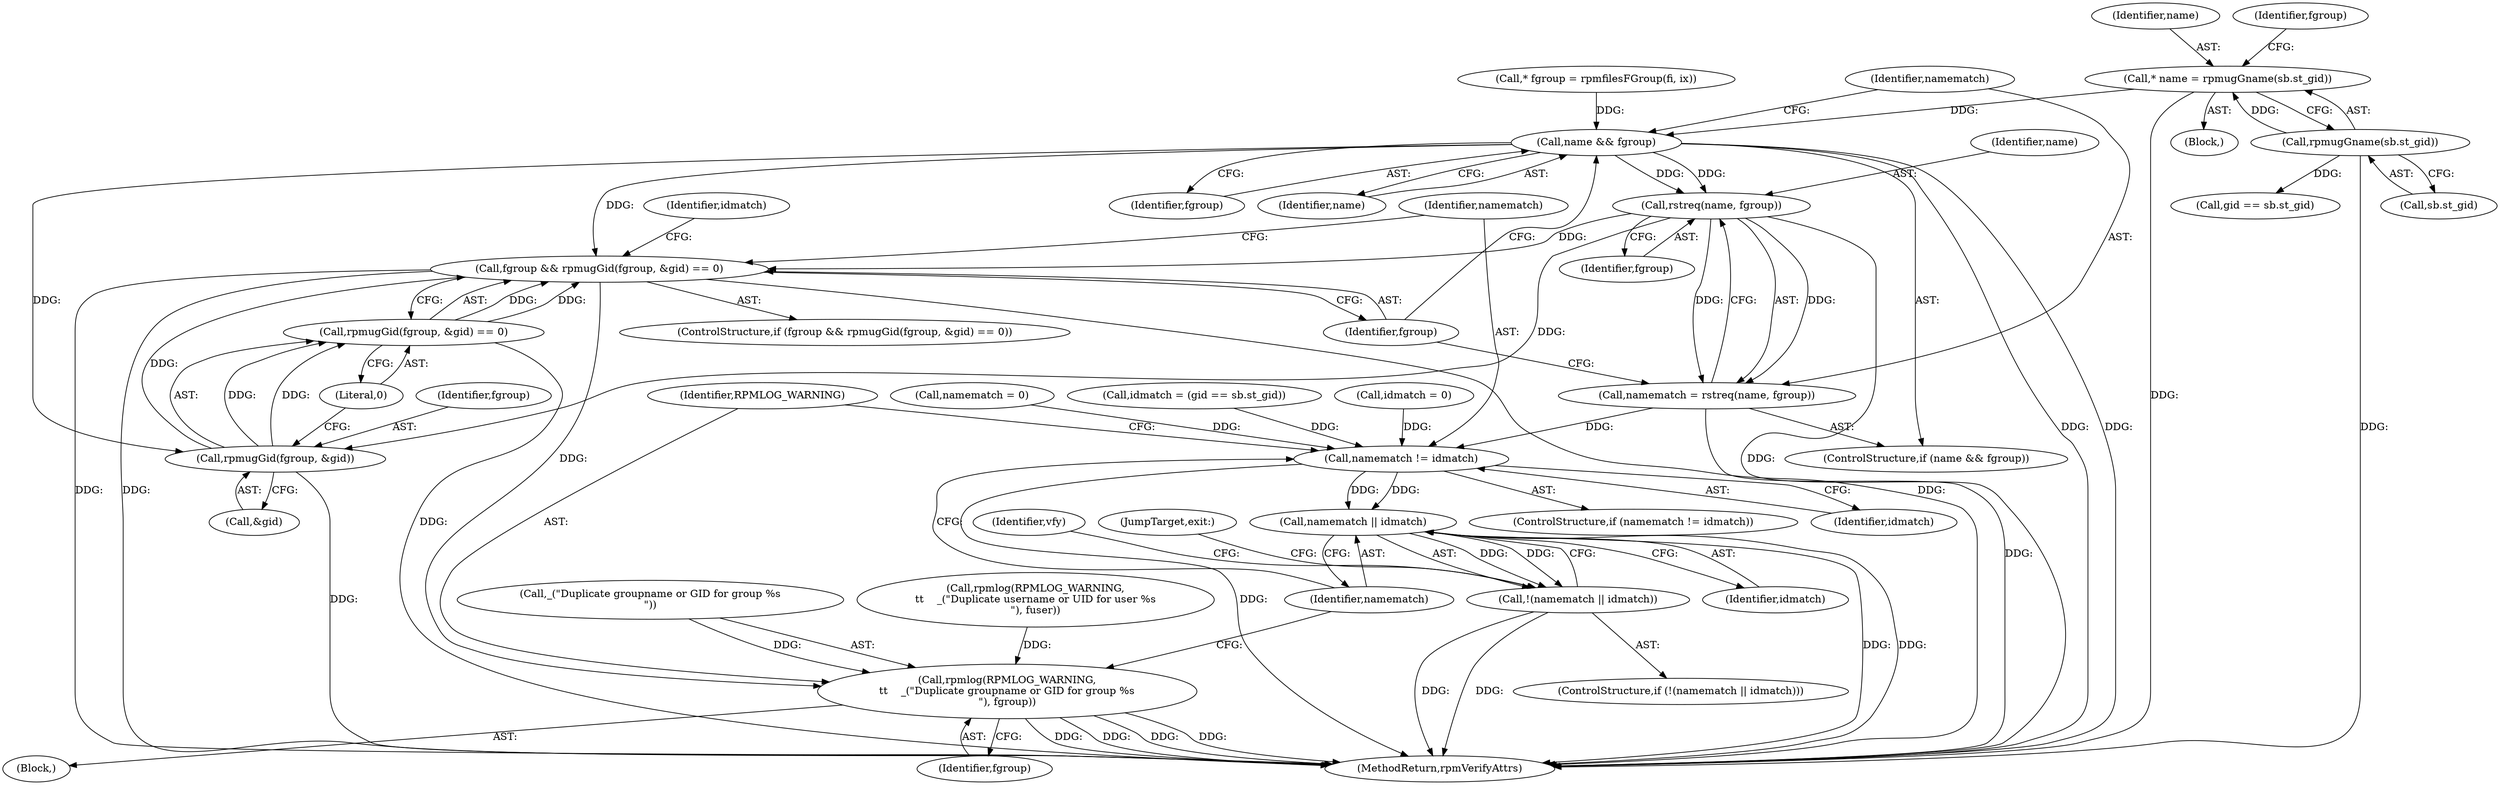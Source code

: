 digraph "0_rpm_c815822c8bdb138066ff58c624ae83e3a12ebfa9@pointer" {
"1000639" [label="(Call,* name = rpmugGname(sb.st_gid))"];
"1000641" [label="(Call,rpmugGname(sb.st_gid))"];
"1000661" [label="(Call,name && fgroup)"];
"1000666" [label="(Call,rstreq(name, fgroup))"];
"1000664" [label="(Call,namematch = rstreq(name, fgroup))"];
"1000686" [label="(Call,namematch != idmatch)"];
"1000697" [label="(Call,namematch || idmatch)"];
"1000696" [label="(Call,!(namematch || idmatch))"];
"1000670" [label="(Call,fgroup && rpmugGid(fgroup, &gid) == 0)"];
"1000690" [label="(Call,rpmlog(RPMLOG_WARNING,\n\t\t    _(\"Duplicate groupname or GID for group %s\n\"), fgroup))"];
"1000673" [label="(Call,rpmugGid(fgroup, &gid))"];
"1000672" [label="(Call,rpmugGid(fgroup, &gid) == 0)"];
"1000679" [label="(Identifier,idmatch)"];
"1000660" [label="(ControlStructure,if (name && fgroup))"];
"1000646" [label="(Call,* fgroup = rpmfilesFGroup(fi, ix))"];
"1000653" [label="(Call,namematch = 0)"];
"1000669" [label="(ControlStructure,if (fgroup && rpmugGid(fgroup, &gid) == 0))"];
"1000696" [label="(Call,!(namematch || idmatch))"];
"1000694" [label="(Identifier,fgroup)"];
"1000678" [label="(Call,idmatch = (gid == sb.st_gid))"];
"1000671" [label="(Identifier,fgroup)"];
"1000668" [label="(Identifier,fgroup)"];
"1000670" [label="(Call,fgroup && rpmugGid(fgroup, &gid) == 0)"];
"1000703" [label="(JumpTarget,exit:)"];
"1000641" [label="(Call,rpmugGname(sb.st_gid))"];
"1000706" [label="(MethodReturn,rpmVerifyAttrs)"];
"1000685" [label="(ControlStructure,if (namematch != idmatch))"];
"1000663" [label="(Identifier,fgroup)"];
"1000642" [label="(Call,sb.st_gid)"];
"1000640" [label="(Identifier,name)"];
"1000695" [label="(ControlStructure,if (!(namematch || idmatch)))"];
"1000647" [label="(Identifier,fgroup)"];
"1000686" [label="(Call,namematch != idmatch)"];
"1000699" [label="(Identifier,idmatch)"];
"1000677" [label="(Literal,0)"];
"1000689" [label="(Block,)"];
"1000620" [label="(Call,rpmlog(RPMLOG_WARNING,\n\t\t    _(\"Duplicate username or UID for user %s\n\"), fuser))"];
"1000690" [label="(Call,rpmlog(RPMLOG_WARNING,\n\t\t    _(\"Duplicate groupname or GID for group %s\n\"), fgroup))"];
"1000687" [label="(Identifier,namematch)"];
"1000680" [label="(Call,gid == sb.st_gid)"];
"1000666" [label="(Call,rstreq(name, fgroup))"];
"1000672" [label="(Call,rpmugGid(fgroup, &gid) == 0)"];
"1000674" [label="(Identifier,fgroup)"];
"1000675" [label="(Call,&gid)"];
"1000692" [label="(Call,_(\"Duplicate groupname or GID for group %s\n\"))"];
"1000639" [label="(Call,* name = rpmugGname(sb.st_gid))"];
"1000667" [label="(Identifier,name)"];
"1000698" [label="(Identifier,namematch)"];
"1000661" [label="(Call,name && fgroup)"];
"1000701" [label="(Identifier,vfy)"];
"1000691" [label="(Identifier,RPMLOG_WARNING)"];
"1000665" [label="(Identifier,namematch)"];
"1000673" [label="(Call,rpmugGid(fgroup, &gid))"];
"1000664" [label="(Call,namematch = rstreq(name, fgroup))"];
"1000688" [label="(Identifier,idmatch)"];
"1000637" [label="(Block,)"];
"1000697" [label="(Call,namematch || idmatch)"];
"1000657" [label="(Call,idmatch = 0)"];
"1000662" [label="(Identifier,name)"];
"1000639" -> "1000637"  [label="AST: "];
"1000639" -> "1000641"  [label="CFG: "];
"1000640" -> "1000639"  [label="AST: "];
"1000641" -> "1000639"  [label="AST: "];
"1000647" -> "1000639"  [label="CFG: "];
"1000639" -> "1000706"  [label="DDG: "];
"1000641" -> "1000639"  [label="DDG: "];
"1000639" -> "1000661"  [label="DDG: "];
"1000641" -> "1000642"  [label="CFG: "];
"1000642" -> "1000641"  [label="AST: "];
"1000641" -> "1000706"  [label="DDG: "];
"1000641" -> "1000680"  [label="DDG: "];
"1000661" -> "1000660"  [label="AST: "];
"1000661" -> "1000662"  [label="CFG: "];
"1000661" -> "1000663"  [label="CFG: "];
"1000662" -> "1000661"  [label="AST: "];
"1000663" -> "1000661"  [label="AST: "];
"1000665" -> "1000661"  [label="CFG: "];
"1000671" -> "1000661"  [label="CFG: "];
"1000661" -> "1000706"  [label="DDG: "];
"1000661" -> "1000706"  [label="DDG: "];
"1000646" -> "1000661"  [label="DDG: "];
"1000661" -> "1000666"  [label="DDG: "];
"1000661" -> "1000666"  [label="DDG: "];
"1000661" -> "1000670"  [label="DDG: "];
"1000661" -> "1000673"  [label="DDG: "];
"1000666" -> "1000664"  [label="AST: "];
"1000666" -> "1000668"  [label="CFG: "];
"1000667" -> "1000666"  [label="AST: "];
"1000668" -> "1000666"  [label="AST: "];
"1000664" -> "1000666"  [label="CFG: "];
"1000666" -> "1000706"  [label="DDG: "];
"1000666" -> "1000664"  [label="DDG: "];
"1000666" -> "1000664"  [label="DDG: "];
"1000666" -> "1000670"  [label="DDG: "];
"1000666" -> "1000673"  [label="DDG: "];
"1000664" -> "1000660"  [label="AST: "];
"1000665" -> "1000664"  [label="AST: "];
"1000671" -> "1000664"  [label="CFG: "];
"1000664" -> "1000706"  [label="DDG: "];
"1000664" -> "1000686"  [label="DDG: "];
"1000686" -> "1000685"  [label="AST: "];
"1000686" -> "1000688"  [label="CFG: "];
"1000687" -> "1000686"  [label="AST: "];
"1000688" -> "1000686"  [label="AST: "];
"1000691" -> "1000686"  [label="CFG: "];
"1000698" -> "1000686"  [label="CFG: "];
"1000686" -> "1000706"  [label="DDG: "];
"1000653" -> "1000686"  [label="DDG: "];
"1000678" -> "1000686"  [label="DDG: "];
"1000657" -> "1000686"  [label="DDG: "];
"1000686" -> "1000697"  [label="DDG: "];
"1000686" -> "1000697"  [label="DDG: "];
"1000697" -> "1000696"  [label="AST: "];
"1000697" -> "1000698"  [label="CFG: "];
"1000697" -> "1000699"  [label="CFG: "];
"1000698" -> "1000697"  [label="AST: "];
"1000699" -> "1000697"  [label="AST: "];
"1000696" -> "1000697"  [label="CFG: "];
"1000697" -> "1000706"  [label="DDG: "];
"1000697" -> "1000706"  [label="DDG: "];
"1000697" -> "1000696"  [label="DDG: "];
"1000697" -> "1000696"  [label="DDG: "];
"1000696" -> "1000695"  [label="AST: "];
"1000701" -> "1000696"  [label="CFG: "];
"1000703" -> "1000696"  [label="CFG: "];
"1000696" -> "1000706"  [label="DDG: "];
"1000696" -> "1000706"  [label="DDG: "];
"1000670" -> "1000669"  [label="AST: "];
"1000670" -> "1000671"  [label="CFG: "];
"1000670" -> "1000672"  [label="CFG: "];
"1000671" -> "1000670"  [label="AST: "];
"1000672" -> "1000670"  [label="AST: "];
"1000679" -> "1000670"  [label="CFG: "];
"1000687" -> "1000670"  [label="CFG: "];
"1000670" -> "1000706"  [label="DDG: "];
"1000670" -> "1000706"  [label="DDG: "];
"1000670" -> "1000706"  [label="DDG: "];
"1000673" -> "1000670"  [label="DDG: "];
"1000672" -> "1000670"  [label="DDG: "];
"1000672" -> "1000670"  [label="DDG: "];
"1000670" -> "1000690"  [label="DDG: "];
"1000690" -> "1000689"  [label="AST: "];
"1000690" -> "1000694"  [label="CFG: "];
"1000691" -> "1000690"  [label="AST: "];
"1000692" -> "1000690"  [label="AST: "];
"1000694" -> "1000690"  [label="AST: "];
"1000698" -> "1000690"  [label="CFG: "];
"1000690" -> "1000706"  [label="DDG: "];
"1000690" -> "1000706"  [label="DDG: "];
"1000690" -> "1000706"  [label="DDG: "];
"1000690" -> "1000706"  [label="DDG: "];
"1000620" -> "1000690"  [label="DDG: "];
"1000692" -> "1000690"  [label="DDG: "];
"1000673" -> "1000672"  [label="AST: "];
"1000673" -> "1000675"  [label="CFG: "];
"1000674" -> "1000673"  [label="AST: "];
"1000675" -> "1000673"  [label="AST: "];
"1000677" -> "1000673"  [label="CFG: "];
"1000673" -> "1000706"  [label="DDG: "];
"1000673" -> "1000672"  [label="DDG: "];
"1000673" -> "1000672"  [label="DDG: "];
"1000672" -> "1000677"  [label="CFG: "];
"1000677" -> "1000672"  [label="AST: "];
"1000672" -> "1000706"  [label="DDG: "];
}
